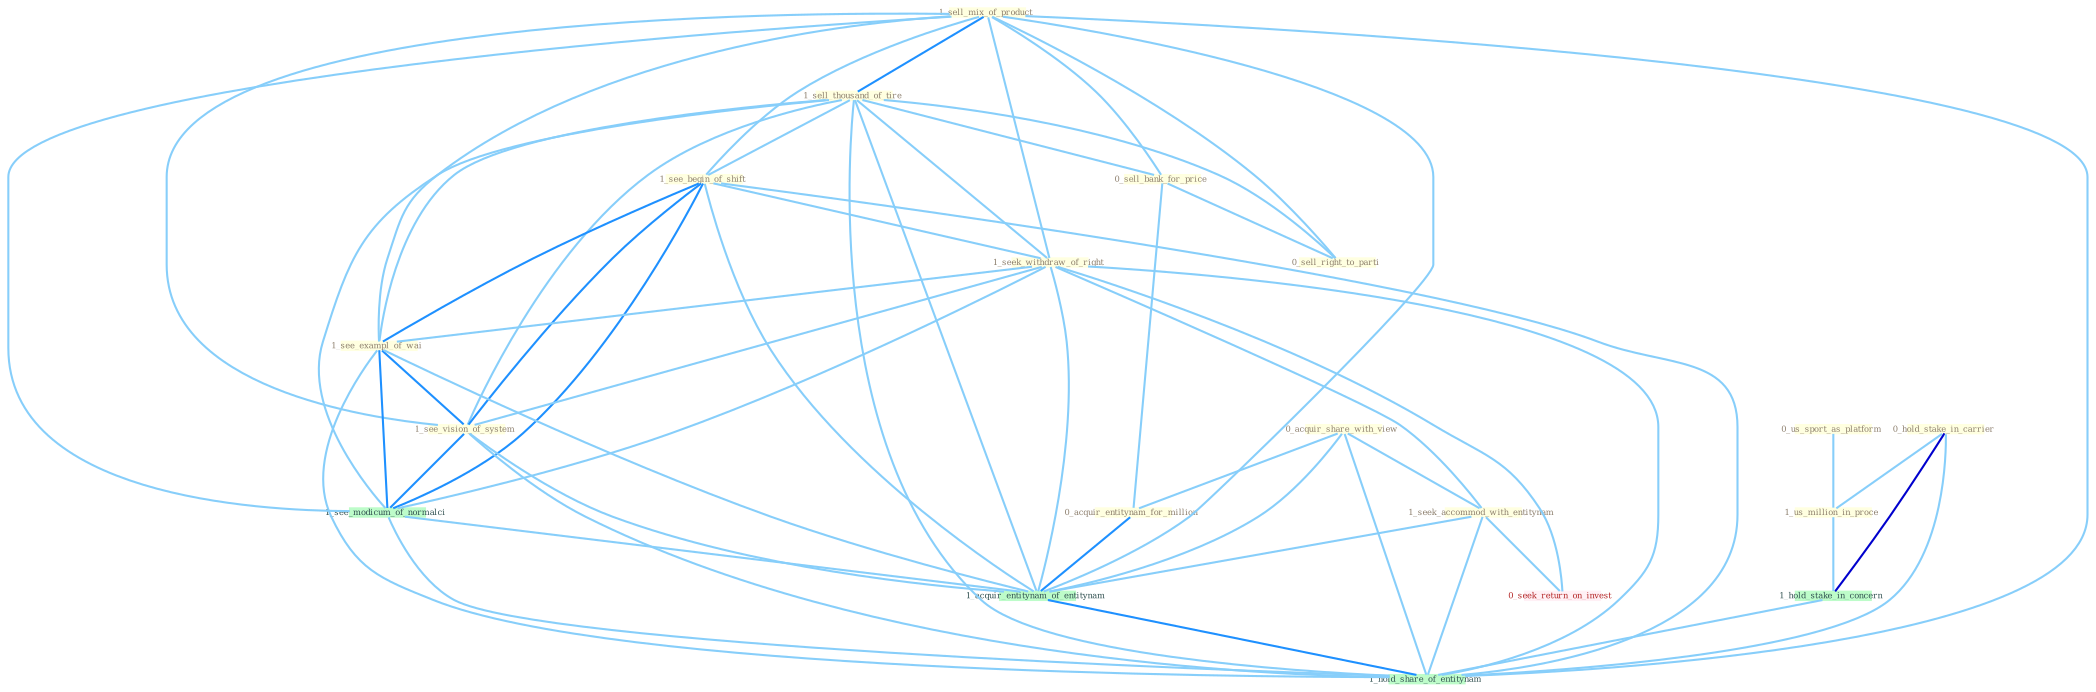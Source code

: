 Graph G{ 
    node
    [shape=polygon,style=filled,width=.5,height=.06,color="#BDFCC9",fixedsize=true,fontsize=4,
    fontcolor="#2f4f4f"];
    {node
    [color="#ffffe0", fontcolor="#8b7d6b"] "0_hold_stake_in_carrier " "0_acquir_share_with_view " "1_sell_mix_of_product " "1_sell_thousand_of_tire " "1_see_begin_of_shift " "0_sell_bank_for_price " "0_us_sport_as_platform " "1_seek_withdraw_of_right " "0_acquir_entitynam_for_million " "1_us_million_in_proce " "0_sell_right_to_parti " "1_see_exampl_of_wai " "1_see_vision_of_system " "1_seek_accommod_with_entitynam "}
{node [color="#fff0f5", fontcolor="#b22222"] "0_seek_return_on_invest "}
edge [color="#B0E2FF"];

	"0_hold_stake_in_carrier " -- "1_us_million_in_proce " [w="1", color="#87cefa" ];
	"0_hold_stake_in_carrier " -- "1_hold_stake_in_concern " [w="3", color="#0000cd" , len=0.6];
	"0_hold_stake_in_carrier " -- "1_hold_share_of_entitynam " [w="1", color="#87cefa" ];
	"0_acquir_share_with_view " -- "0_acquir_entitynam_for_million " [w="1", color="#87cefa" ];
	"0_acquir_share_with_view " -- "1_seek_accommod_with_entitynam " [w="1", color="#87cefa" ];
	"0_acquir_share_with_view " -- "1_acquir_entitynam_of_entitynam " [w="1", color="#87cefa" ];
	"0_acquir_share_with_view " -- "1_hold_share_of_entitynam " [w="1", color="#87cefa" ];
	"1_sell_mix_of_product " -- "1_sell_thousand_of_tire " [w="2", color="#1e90ff" , len=0.8];
	"1_sell_mix_of_product " -- "1_see_begin_of_shift " [w="1", color="#87cefa" ];
	"1_sell_mix_of_product " -- "0_sell_bank_for_price " [w="1", color="#87cefa" ];
	"1_sell_mix_of_product " -- "1_seek_withdraw_of_right " [w="1", color="#87cefa" ];
	"1_sell_mix_of_product " -- "0_sell_right_to_parti " [w="1", color="#87cefa" ];
	"1_sell_mix_of_product " -- "1_see_exampl_of_wai " [w="1", color="#87cefa" ];
	"1_sell_mix_of_product " -- "1_see_vision_of_system " [w="1", color="#87cefa" ];
	"1_sell_mix_of_product " -- "1_see_modicum_of_normalci " [w="1", color="#87cefa" ];
	"1_sell_mix_of_product " -- "1_acquir_entitynam_of_entitynam " [w="1", color="#87cefa" ];
	"1_sell_mix_of_product " -- "1_hold_share_of_entitynam " [w="1", color="#87cefa" ];
	"1_sell_thousand_of_tire " -- "1_see_begin_of_shift " [w="1", color="#87cefa" ];
	"1_sell_thousand_of_tire " -- "0_sell_bank_for_price " [w="1", color="#87cefa" ];
	"1_sell_thousand_of_tire " -- "1_seek_withdraw_of_right " [w="1", color="#87cefa" ];
	"1_sell_thousand_of_tire " -- "0_sell_right_to_parti " [w="1", color="#87cefa" ];
	"1_sell_thousand_of_tire " -- "1_see_exampl_of_wai " [w="1", color="#87cefa" ];
	"1_sell_thousand_of_tire " -- "1_see_vision_of_system " [w="1", color="#87cefa" ];
	"1_sell_thousand_of_tire " -- "1_see_modicum_of_normalci " [w="1", color="#87cefa" ];
	"1_sell_thousand_of_tire " -- "1_acquir_entitynam_of_entitynam " [w="1", color="#87cefa" ];
	"1_sell_thousand_of_tire " -- "1_hold_share_of_entitynam " [w="1", color="#87cefa" ];
	"1_see_begin_of_shift " -- "1_seek_withdraw_of_right " [w="1", color="#87cefa" ];
	"1_see_begin_of_shift " -- "1_see_exampl_of_wai " [w="2", color="#1e90ff" , len=0.8];
	"1_see_begin_of_shift " -- "1_see_vision_of_system " [w="2", color="#1e90ff" , len=0.8];
	"1_see_begin_of_shift " -- "1_see_modicum_of_normalci " [w="2", color="#1e90ff" , len=0.8];
	"1_see_begin_of_shift " -- "1_acquir_entitynam_of_entitynam " [w="1", color="#87cefa" ];
	"1_see_begin_of_shift " -- "1_hold_share_of_entitynam " [w="1", color="#87cefa" ];
	"0_sell_bank_for_price " -- "0_acquir_entitynam_for_million " [w="1", color="#87cefa" ];
	"0_sell_bank_for_price " -- "0_sell_right_to_parti " [w="1", color="#87cefa" ];
	"0_us_sport_as_platform " -- "1_us_million_in_proce " [w="1", color="#87cefa" ];
	"1_seek_withdraw_of_right " -- "1_see_exampl_of_wai " [w="1", color="#87cefa" ];
	"1_seek_withdraw_of_right " -- "1_see_vision_of_system " [w="1", color="#87cefa" ];
	"1_seek_withdraw_of_right " -- "1_seek_accommod_with_entitynam " [w="1", color="#87cefa" ];
	"1_seek_withdraw_of_right " -- "0_seek_return_on_invest " [w="1", color="#87cefa" ];
	"1_seek_withdraw_of_right " -- "1_see_modicum_of_normalci " [w="1", color="#87cefa" ];
	"1_seek_withdraw_of_right " -- "1_acquir_entitynam_of_entitynam " [w="1", color="#87cefa" ];
	"1_seek_withdraw_of_right " -- "1_hold_share_of_entitynam " [w="1", color="#87cefa" ];
	"0_acquir_entitynam_for_million " -- "1_acquir_entitynam_of_entitynam " [w="2", color="#1e90ff" , len=0.8];
	"1_us_million_in_proce " -- "1_hold_stake_in_concern " [w="1", color="#87cefa" ];
	"1_see_exampl_of_wai " -- "1_see_vision_of_system " [w="2", color="#1e90ff" , len=0.8];
	"1_see_exampl_of_wai " -- "1_see_modicum_of_normalci " [w="2", color="#1e90ff" , len=0.8];
	"1_see_exampl_of_wai " -- "1_acquir_entitynam_of_entitynam " [w="1", color="#87cefa" ];
	"1_see_exampl_of_wai " -- "1_hold_share_of_entitynam " [w="1", color="#87cefa" ];
	"1_see_vision_of_system " -- "1_see_modicum_of_normalci " [w="2", color="#1e90ff" , len=0.8];
	"1_see_vision_of_system " -- "1_acquir_entitynam_of_entitynam " [w="1", color="#87cefa" ];
	"1_see_vision_of_system " -- "1_hold_share_of_entitynam " [w="1", color="#87cefa" ];
	"1_seek_accommod_with_entitynam " -- "0_seek_return_on_invest " [w="1", color="#87cefa" ];
	"1_seek_accommod_with_entitynam " -- "1_acquir_entitynam_of_entitynam " [w="1", color="#87cefa" ];
	"1_seek_accommod_with_entitynam " -- "1_hold_share_of_entitynam " [w="1", color="#87cefa" ];
	"1_hold_stake_in_concern " -- "1_hold_share_of_entitynam " [w="1", color="#87cefa" ];
	"1_see_modicum_of_normalci " -- "1_acquir_entitynam_of_entitynam " [w="1", color="#87cefa" ];
	"1_see_modicum_of_normalci " -- "1_hold_share_of_entitynam " [w="1", color="#87cefa" ];
	"1_acquir_entitynam_of_entitynam " -- "1_hold_share_of_entitynam " [w="2", color="#1e90ff" , len=0.8];
}
